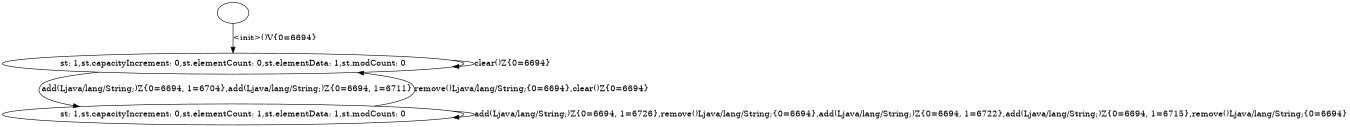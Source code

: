 digraph automaton {
	page="9,11";
	size="9,11";
	0 -> 1 [label="<init>()V{0=6694}"];
	1 -> 1 [label="clear()Z{0=6694}"];
	1 -> 2 [label="add(Ljava/lang/String;)Z{0=6694, 1=6704},add(Ljava/lang/String;)Z{0=6694, 1=6711}"];
	2 -> 1 [label="remove()Ljava/lang/String;{0=6694},clear()Z{0=6694}"];
	2 -> 2 [label="add(Ljava/lang/String;)Z{0=6694, 1=6726},remove()Ljava/lang/String;{0=6694},add(Ljava/lang/String;)Z{0=6694, 1=6722},add(Ljava/lang/String;)Z{0=6694, 1=6715},remove()Ljava/lang/String;{0=6694}"];
	0 [label=""];
	1 [label="st: 1,st.capacityIncrement: 0,st.elementCount: 0,st.elementData: 1,st.modCount: 0"];
	2 [label="st: 1,st.capacityIncrement: 0,st.elementCount: 1,st.elementData: 1,st.modCount: 0"];
}
